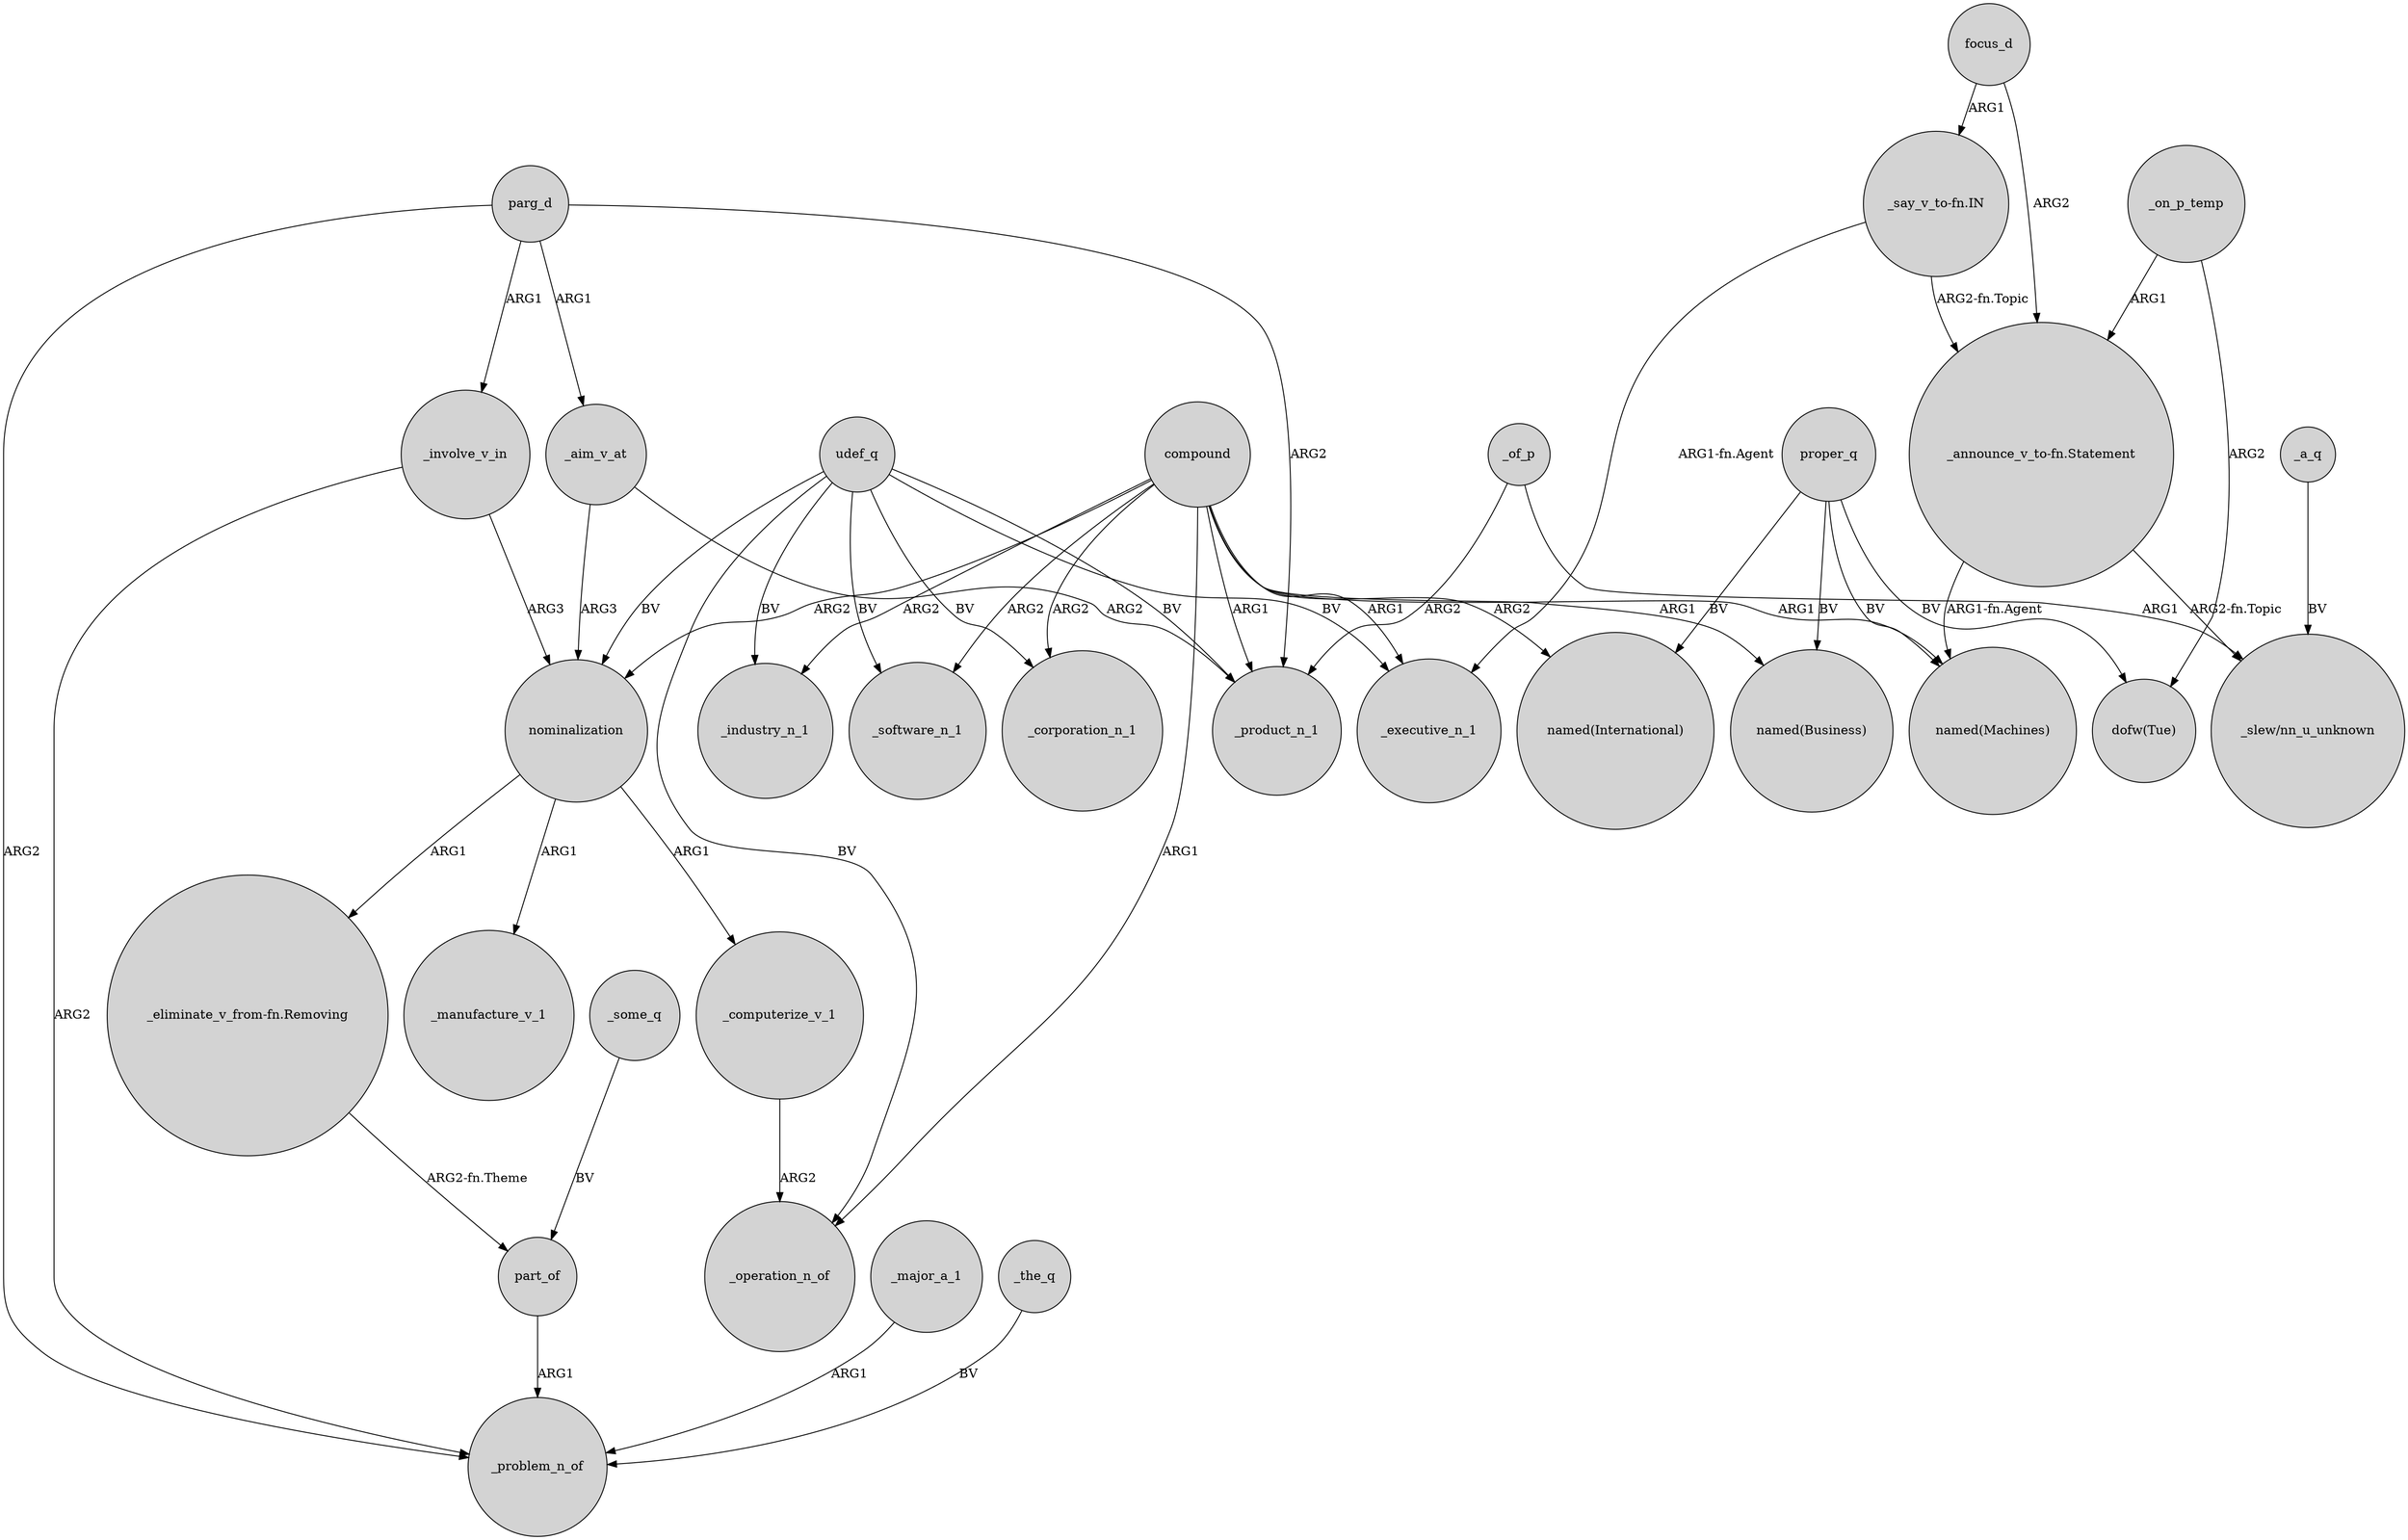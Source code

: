 digraph {
	node [shape=circle style=filled]
	udef_q -> _software_n_1 [label=BV]
	compound -> _operation_n_of [label=ARG1]
	compound -> _product_n_1 [label=ARG1]
	parg_d -> _product_n_1 [label=ARG2]
	_of_p -> "_slew/nn_u_unknown" [label=ARG1]
	udef_q -> _executive_n_1 [label=BV]
	parg_d -> _aim_v_at [label=ARG1]
	proper_q -> "named(Business)" [label=BV]
	_major_a_1 -> _problem_n_of [label=ARG1]
	focus_d -> "_announce_v_to-fn.Statement" [label=ARG2]
	_aim_v_at -> nominalization [label=ARG3]
	"_announce_v_to-fn.Statement" -> "named(Machines)" [label="ARG1-fn.Agent"]
	_the_q -> _problem_n_of [label=BV]
	compound -> _corporation_n_1 [label=ARG2]
	compound -> _executive_n_1 [label=ARG1]
	compound -> _software_n_1 [label=ARG2]
	compound -> "named(Machines)" [label=ARG1]
	_involve_v_in -> nominalization [label=ARG3]
	nominalization -> _computerize_v_1 [label=ARG1]
	_computerize_v_1 -> _operation_n_of [label=ARG2]
	nominalization -> _manufacture_v_1 [label=ARG1]
	compound -> nominalization [label=ARG2]
	proper_q -> "dofw(Tue)" [label=BV]
	_aim_v_at -> _product_n_1 [label=ARG2]
	focus_d -> "_say_v_to-fn.IN" [label=ARG1]
	_on_p_temp -> "dofw(Tue)" [label=ARG2]
	_some_q -> part_of [label=BV]
	udef_q -> _corporation_n_1 [label=BV]
	"_say_v_to-fn.IN" -> "_announce_v_to-fn.Statement" [label="ARG2-fn.Topic"]
	"_say_v_to-fn.IN" -> _executive_n_1 [label="ARG1-fn.Agent"]
	compound -> _industry_n_1 [label=ARG2]
	_involve_v_in -> _problem_n_of [label=ARG2]
	parg_d -> _problem_n_of [label=ARG2]
	part_of -> _problem_n_of [label=ARG1]
	_of_p -> _product_n_1 [label=ARG2]
	compound -> "named(International)" [label=ARG2]
	compound -> "named(Business)" [label=ARG1]
	udef_q -> nominalization [label=BV]
	"_eliminate_v_from-fn.Removing" -> part_of [label="ARG2-fn.Theme"]
	parg_d -> _involve_v_in [label=ARG1]
	_on_p_temp -> "_announce_v_to-fn.Statement" [label=ARG1]
	udef_q -> _industry_n_1 [label=BV]
	"_announce_v_to-fn.Statement" -> "_slew/nn_u_unknown" [label="ARG2-fn.Topic"]
	udef_q -> _product_n_1 [label=BV]
	nominalization -> "_eliminate_v_from-fn.Removing" [label=ARG1]
	udef_q -> _operation_n_of [label=BV]
	proper_q -> "named(Machines)" [label=BV]
	_a_q -> "_slew/nn_u_unknown" [label=BV]
	proper_q -> "named(International)" [label=BV]
}
